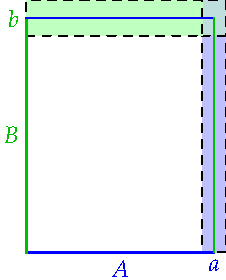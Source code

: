 settings.tex="pdflatex";

texpreamble("\usepackage{amsmath}
\usepackage{amsthm,amssymb}
\usepackage{mathpazo}
\usepackage[svgnames]{xcolor}
");
include graph;

size(0,140);

real A=0.8;
real B=1;
real a=0.1;
real b=0.15;

path aa=box((A-a/2,0),(A+a/2,B-b/2));
path bb=box((0,B-b/2),(A-a/2,B+b/2));
path cc=box((A-a/2,B-b/2),(A+a/2,B+b/2));

filldraw(cc,0.25lightblue+0.25lightgreen+0.5white,dashed);
filldraw(aa,0.5lightblue+0.5white,dashed);
filldraw(bb,0.5lightgreen+0.5white,dashed);

draw("$A$",(0,0)--(A,0),blue+linewidth(1));
draw("$B$",(0,B)--(0,0),heavygreen+linewidth(1));
draw((0,B)--(A,B),blue);
draw((A,B)--(A,0),heavygreen);

label("$a$",(A,0),S,blue);
label("$b$",(0,B),W,heavygreen);